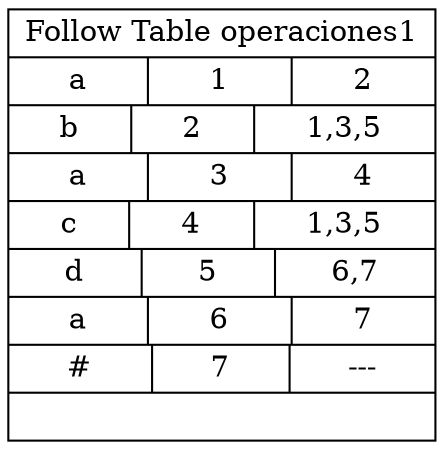 digraph grafica{
rankdir=TB;
node [shape = record, style=filled, fillcolor=white];
nodo0 [ label ="{ Follow Table operaciones1|{ a |<here> 1|2}|{ b |<here> 2|1,3,5}|{ a |<here> 3|4}|{ c |<here> 4|1,3,5}|{ d |<here> 5|6,7}|{ a |<here> 6|7}|{#|<here> 7|---}|}"];
}
